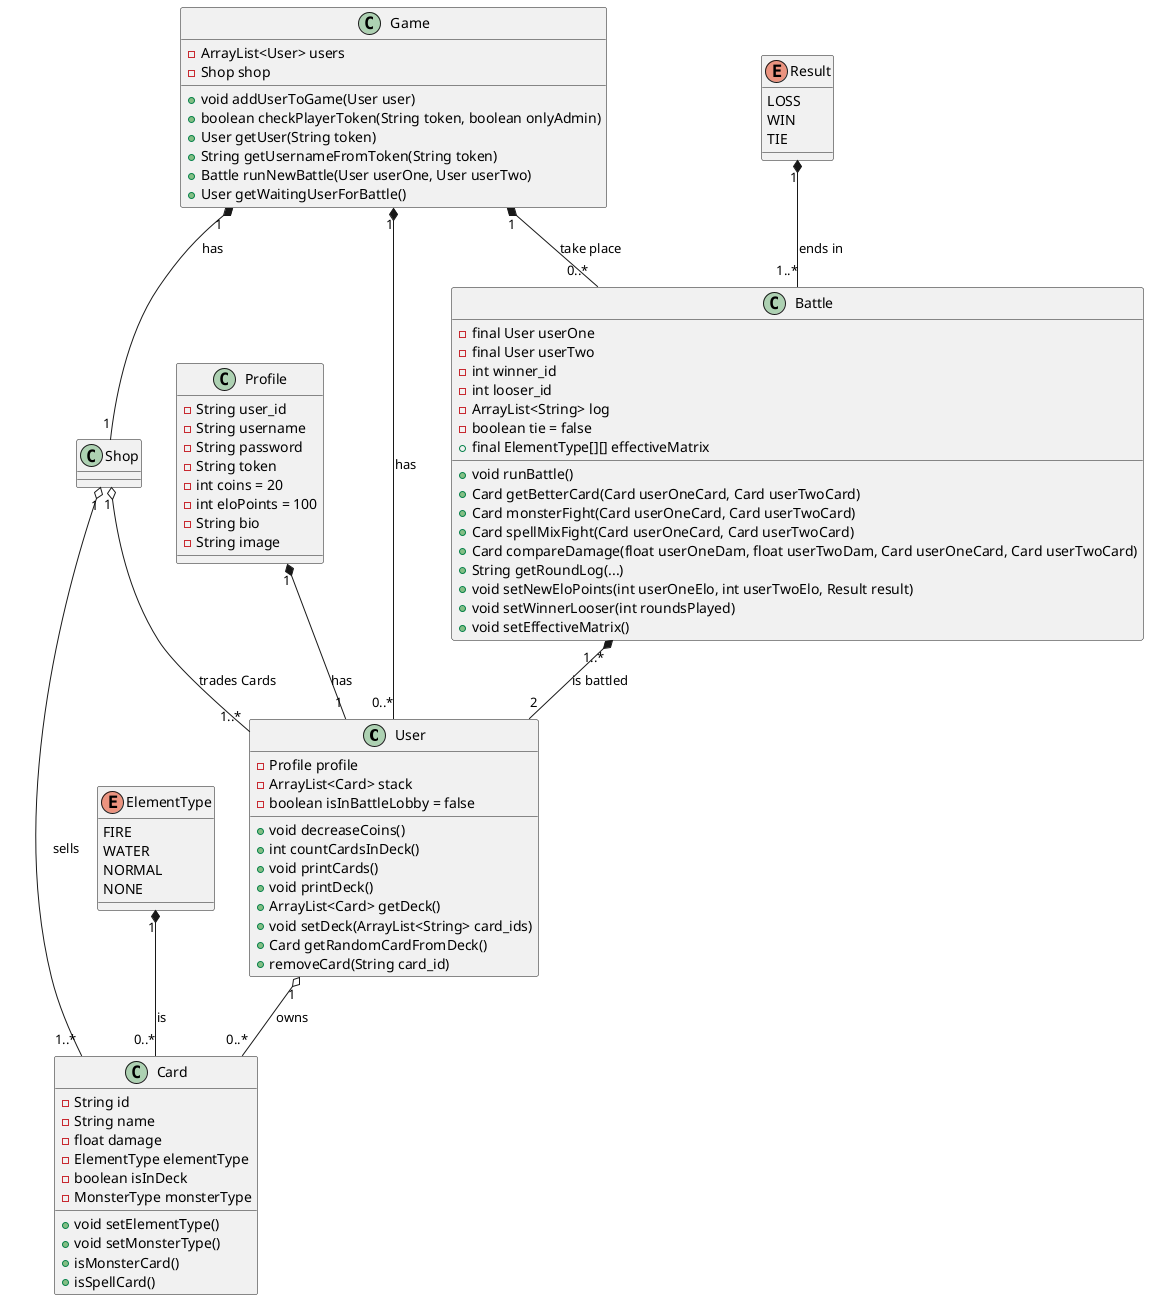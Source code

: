 @startuml
class User
{
    -Profile profile
    -ArrayList<Card> stack
    -boolean isInBattleLobby = false
    +void decreaseCoins()
    +int countCardsInDeck()
    +void printCards()
    +void printDeck()
    +ArrayList<Card> getDeck()
    +void setDeck(ArrayList<String> card_ids)
    +Card getRandomCardFromDeck()
    +removeCard(String card_id)
}
class Profile
{
    -String user_id
    -String username
    -String password
    -String token
    -int coins = 20
    -int eloPoints = 100
    -String bio
    -String image
}
enum Result
{
    LOSS
    WIN
    TIE
}
enum ElementType
{
    FIRE
    WATER
    NORMAL
    NONE
}
class Card
{
    -String id
    -String name
    -float damage
    -ElementType elementType
    -boolean isInDeck
    -MonsterType monsterType
    +void setElementType()
    +void setMonsterType()
    +isMonsterCard()
    +isSpellCard()
}
class Battle
{
    -final User userOne
    -final User userTwo
    -int winner_id
    -int looser_id
    -ArrayList<String> log
    -boolean tie = false
    +final ElementType[][] effectiveMatrix
    +void runBattle()
    +Card getBetterCard(Card userOneCard, Card userTwoCard)
    +Card monsterFight(Card userOneCard, Card userTwoCard)
    +Card spellMixFight(Card userOneCard, Card userTwoCard)
    +Card compareDamage(float userOneDam, float userTwoDam, Card userOneCard, Card userTwoCard)
    +String getRoundLog(...)
    +void setNewEloPoints(int userOneElo, int userTwoElo, Result result)
    +void setWinnerLooser(int roundsPlayed)
    +void setEffectiveMatrix()
}
class Shop
{

}
class Game
{
    -ArrayList<User> users
    -Shop shop
    +void addUserToGame(User user)
    +boolean checkPlayerToken(String token, boolean onlyAdmin)
    +User getUser(String token)
    +String getUsernameFromToken(String token)
    +Battle runNewBattle(User userOne, User userTwo)
    +User getWaitingUserForBattle()
}

User "1" o-- "0..*" Card : "owns"
Game "1" *-- "0..*" Battle : "take place"
Game "1" *-- "0..*" User : "has"
Battle "1..*" *-- "2" User : "is battled"
Result "1" *-- "1..*" Battle : "ends in"
Profile "1" *-- "1" User : "has"
Shop "1" o-- "1..*" User : "trades Cards"
Shop "1" o-- "1..*" Card : "sells"
Game "1" *-- "1" Shop : "has"
ElementType "1" *-- "0..*" Card : "is"
@enduml